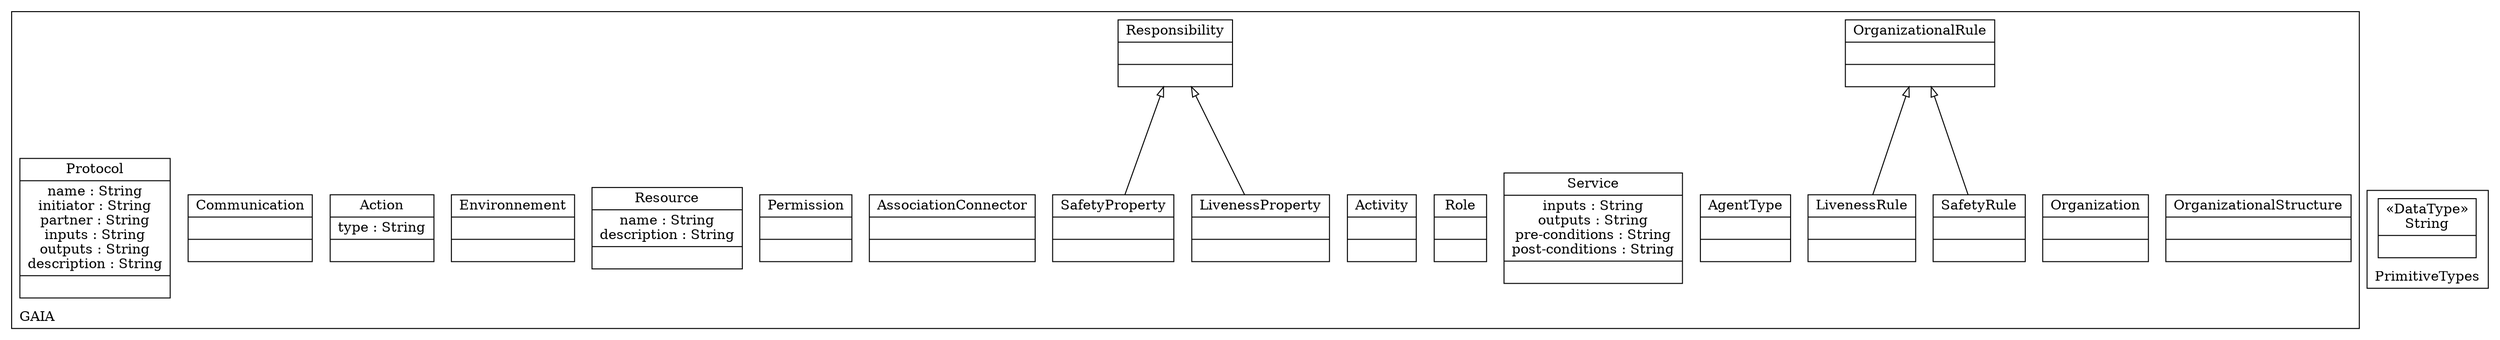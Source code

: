 digraph "KM3 Model in DOT" {
graph[rankdir=BT,labeljust=l,labelloc=t,nodeSep=0.75,compound=true];
 subgraph "cluster_GAIA"{
labelloc=t
color=black
label=GAIA
 node[shape=record];
OrganizationalStructure[label="{OrganizationalStructure| | }"]
;
 node[shape=record];
Organization[label="{Organization| | }"]
;
 node[shape=record];
OrganizationalRule[label="{OrganizationalRule| | }"]
;
 node[shape=record];
SafetyRule[label="{SafetyRule| | }"]
 SafetyRule->OrganizationalRule[arrowhead=onormal,group=OrganizationalRule,minlen=2,constraint=true,]
;
 node[shape=record];
LivenessRule[label="{LivenessRule| | }"]
 LivenessRule->OrganizationalRule[arrowhead=onormal,group=OrganizationalRule,minlen=2,constraint=true,]
;
 node[shape=record];
AgentType[label="{AgentType| | }"]
;
 node[shape=record];
Service[label="{Service|inputs : String\noutputs : String\npre-conditions : String\npost-conditions : String| }"]
;
 node[shape=record];
Role[label="{Role| | }"]
;
 node[shape=record];
Activity[label="{Activity| | }"]
;
 node[shape=record];
Responsibility[label="{Responsibility| | }"]
;
 node[shape=record];
LivenessProperty[label="{LivenessProperty| | }"]
 LivenessProperty->Responsibility[arrowhead=onormal,group=Responsibility,minlen=2,constraint=true,]
;
 node[shape=record];
SafetyProperty[label="{SafetyProperty| | }"]
 SafetyProperty->Responsibility[arrowhead=onormal,group=Responsibility,minlen=2,constraint=true,]
;
 node[shape=record];
AssociationConnector[label="{AssociationConnector| | }"]
;
 node[shape=record];
Permission[label="{Permission| | }"]
;
 node[shape=record];
Resource[label="{Resource|name : String\ndescription : String| }"]
;
 node[shape=record];
Environnement[label="{Environnement| | }"]
;
 node[shape=record];
Action[label="{Action|type : String| }"]
;
 node[shape=record];
Communication[label="{Communication| | }"]
;
 node[shape=record];
Protocol[label="{Protocol|name : String\ninitiator : String\npartner : String\ninputs : String\noutputs : String\ndescription : String| }"]
;

} subgraph "cluster_PrimitiveTypes"{
labelloc=t
color=black
label=PrimitiveTypes
 node[shape=record];
String[label="{&#171;DataType&#187;\nString|}"]
;

}
}